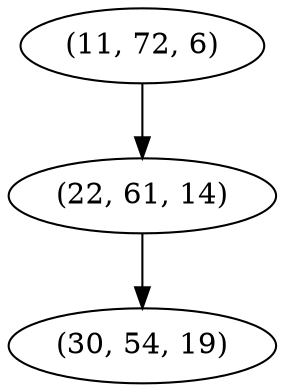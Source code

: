 digraph tree {
    "(11, 72, 6)";
    "(22, 61, 14)";
    "(30, 54, 19)";
    "(11, 72, 6)" -> "(22, 61, 14)";
    "(22, 61, 14)" -> "(30, 54, 19)";
}
